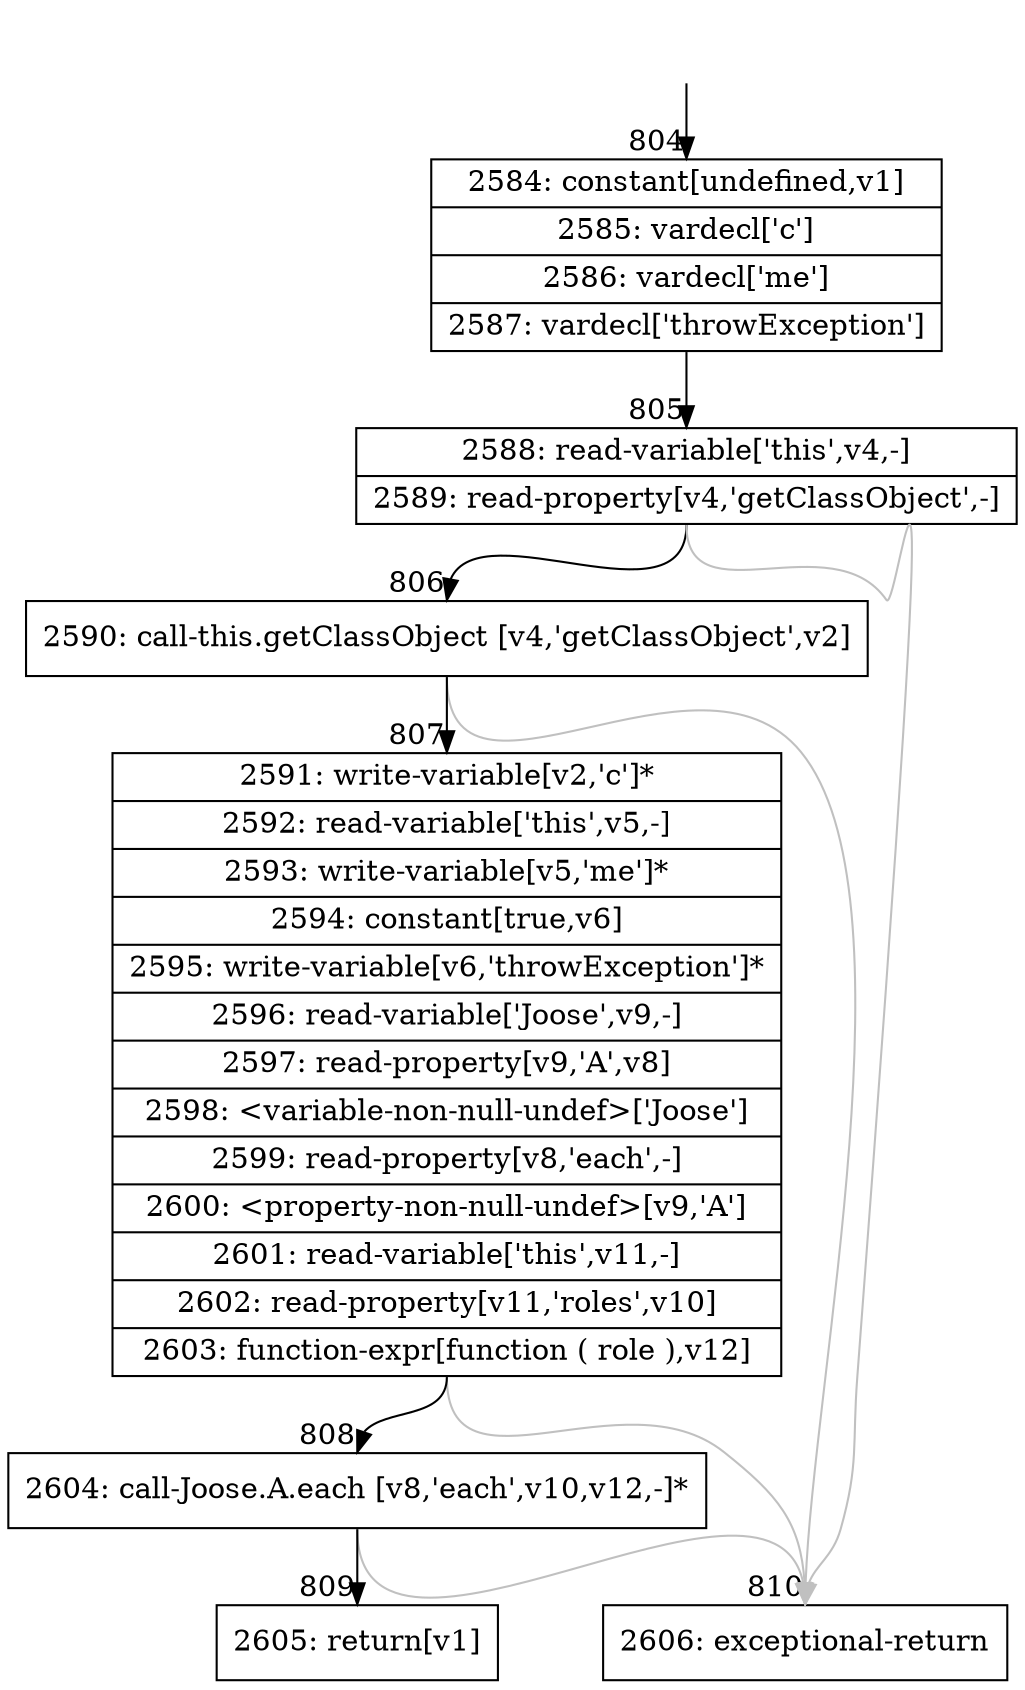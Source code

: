 digraph {
rankdir="TD"
BB_entry88[shape=none,label=""];
BB_entry88 -> BB804 [tailport=s, headport=n, headlabel="    804"]
BB804 [shape=record label="{2584: constant[undefined,v1]|2585: vardecl['c']|2586: vardecl['me']|2587: vardecl['throwException']}" ] 
BB804 -> BB805 [tailport=s, headport=n, headlabel="      805"]
BB805 [shape=record label="{2588: read-variable['this',v4,-]|2589: read-property[v4,'getClassObject',-]}" ] 
BB805 -> BB806 [tailport=s, headport=n, headlabel="      806"]
BB805 -> BB810 [tailport=s, headport=n, color=gray, headlabel="      810"]
BB806 [shape=record label="{2590: call-this.getClassObject [v4,'getClassObject',v2]}" ] 
BB806 -> BB807 [tailport=s, headport=n, headlabel="      807"]
BB806 -> BB810 [tailport=s, headport=n, color=gray]
BB807 [shape=record label="{2591: write-variable[v2,'c']*|2592: read-variable['this',v5,-]|2593: write-variable[v5,'me']*|2594: constant[true,v6]|2595: write-variable[v6,'throwException']*|2596: read-variable['Joose',v9,-]|2597: read-property[v9,'A',v8]|2598: \<variable-non-null-undef\>['Joose']|2599: read-property[v8,'each',-]|2600: \<property-non-null-undef\>[v9,'A']|2601: read-variable['this',v11,-]|2602: read-property[v11,'roles',v10]|2603: function-expr[function ( role ),v12]}" ] 
BB807 -> BB808 [tailport=s, headport=n, headlabel="      808"]
BB807 -> BB810 [tailport=s, headport=n, color=gray]
BB808 [shape=record label="{2604: call-Joose.A.each [v8,'each',v10,v12,-]*}" ] 
BB808 -> BB809 [tailport=s, headport=n, headlabel="      809"]
BB808 -> BB810 [tailport=s, headport=n, color=gray]
BB809 [shape=record label="{2605: return[v1]}" ] 
BB810 [shape=record label="{2606: exceptional-return}" ] 
//#$~ 848
}
